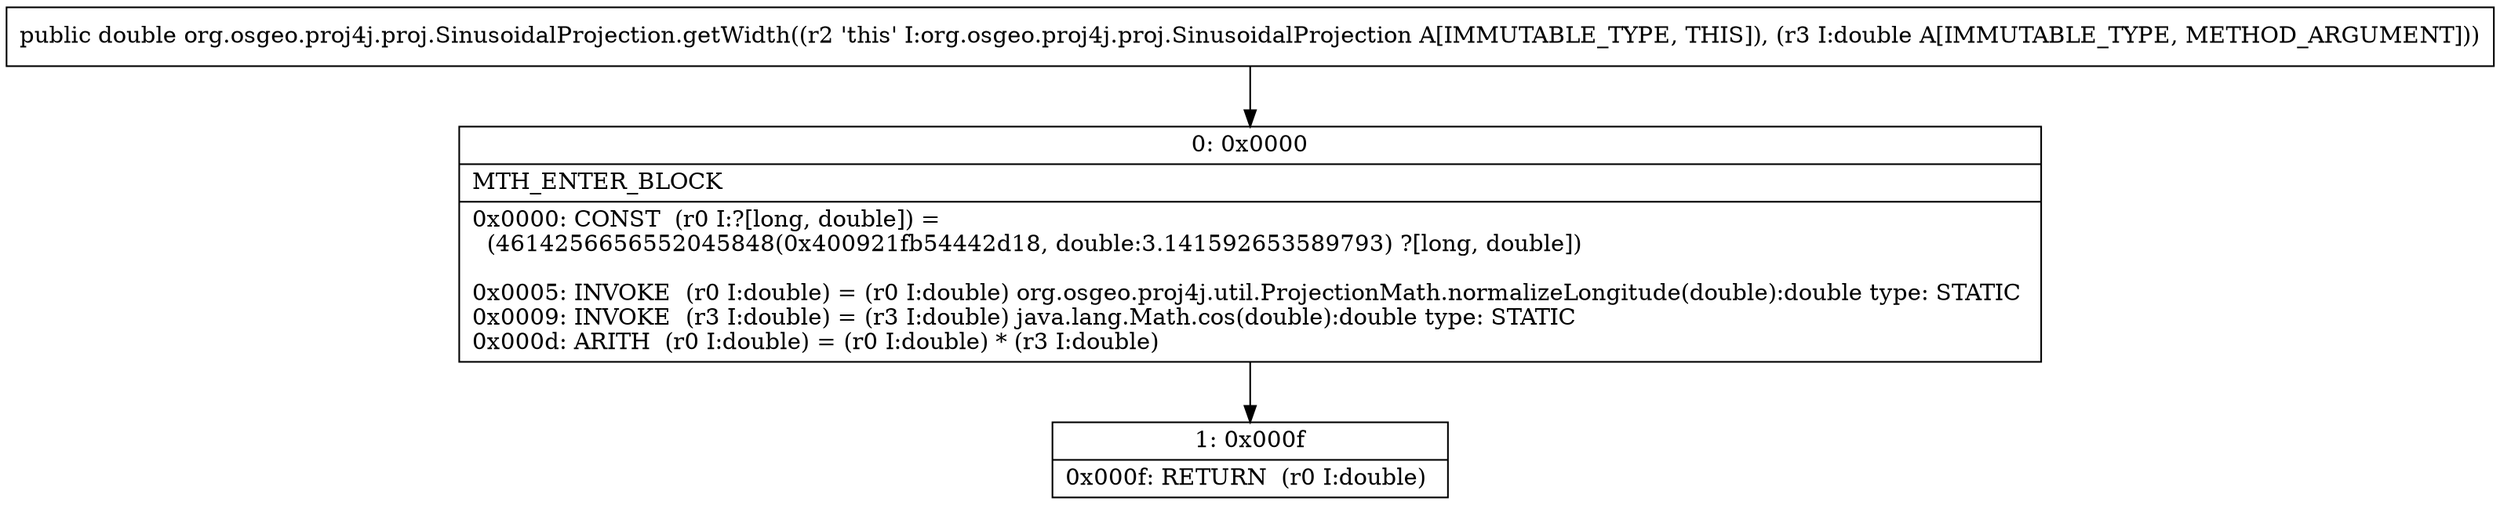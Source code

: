 digraph "CFG fororg.osgeo.proj4j.proj.SinusoidalProjection.getWidth(D)D" {
Node_0 [shape=record,label="{0\:\ 0x0000|MTH_ENTER_BLOCK\l|0x0000: CONST  (r0 I:?[long, double]) = \l  (4614256656552045848(0x400921fb54442d18, double:3.141592653589793) ?[long, double])\l \l0x0005: INVOKE  (r0 I:double) = (r0 I:double) org.osgeo.proj4j.util.ProjectionMath.normalizeLongitude(double):double type: STATIC \l0x0009: INVOKE  (r3 I:double) = (r3 I:double) java.lang.Math.cos(double):double type: STATIC \l0x000d: ARITH  (r0 I:double) = (r0 I:double) * (r3 I:double) \l}"];
Node_1 [shape=record,label="{1\:\ 0x000f|0x000f: RETURN  (r0 I:double) \l}"];
MethodNode[shape=record,label="{public double org.osgeo.proj4j.proj.SinusoidalProjection.getWidth((r2 'this' I:org.osgeo.proj4j.proj.SinusoidalProjection A[IMMUTABLE_TYPE, THIS]), (r3 I:double A[IMMUTABLE_TYPE, METHOD_ARGUMENT])) }"];
MethodNode -> Node_0;
Node_0 -> Node_1;
}

